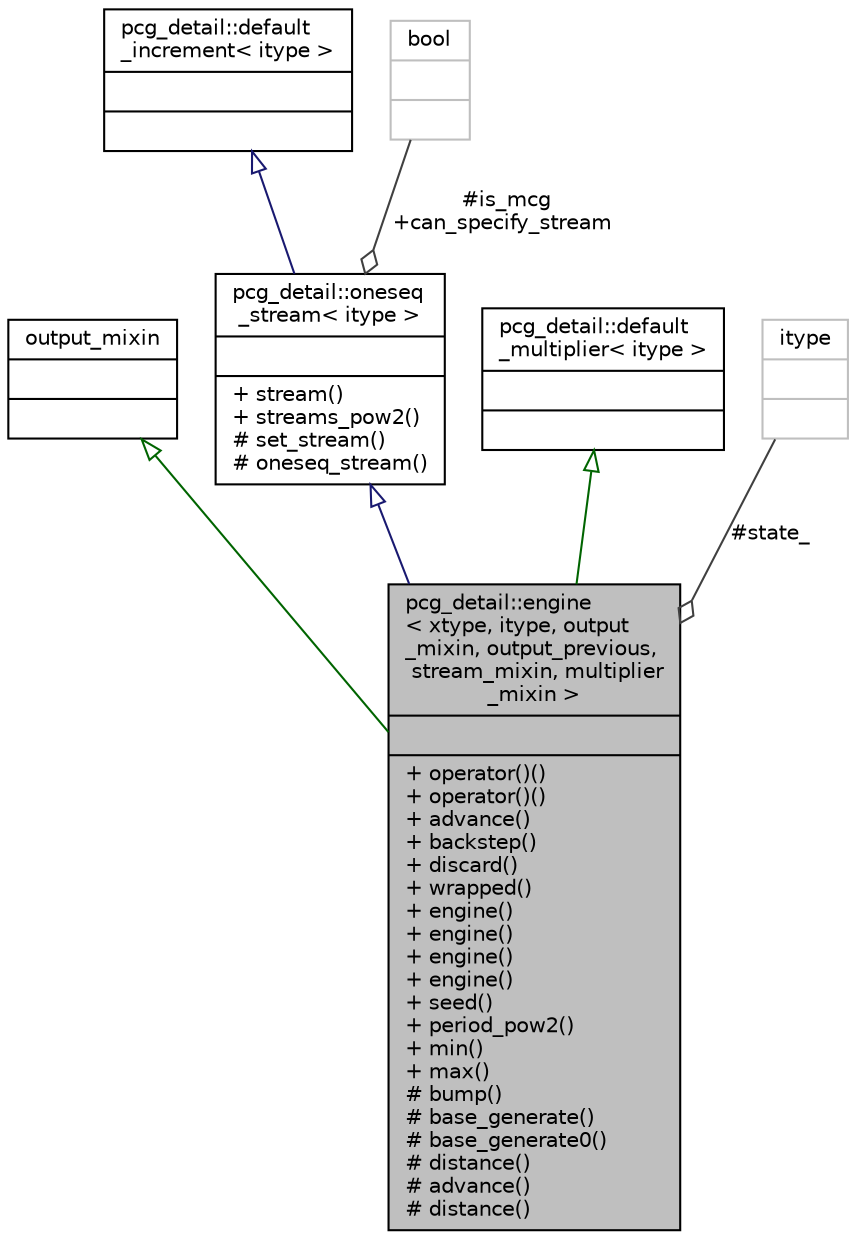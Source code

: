 digraph "pcg_detail::engine&lt; xtype, itype, output_mixin, output_previous, stream_mixin, multiplier_mixin &gt;"
{
 // LATEX_PDF_SIZE
  edge [fontname="Helvetica",fontsize="10",labelfontname="Helvetica",labelfontsize="10"];
  node [fontname="Helvetica",fontsize="10",shape=record];
  Node1 [label="{pcg_detail::engine\l\< xtype, itype, output\l_mixin, output_previous,\l stream_mixin, multiplier\l_mixin \>\n||+ operator()()\l+ operator()()\l+ advance()\l+ backstep()\l+ discard()\l+ wrapped()\l+ engine()\l+ engine()\l+ engine()\l+ engine()\l+ seed()\l+ period_pow2()\l+ min()\l+ max()\l# bump()\l# base_generate()\l# base_generate0()\l# distance()\l# advance()\l# distance()\l}",height=0.2,width=0.4,color="black", fillcolor="grey75", style="filled", fontcolor="black",tooltip=" "];
  Node2 -> Node1 [dir="back",color="darkgreen",fontsize="10",style="solid",arrowtail="onormal",fontname="Helvetica"];
  Node2 [label="{output_mixin\n||}",height=0.2,width=0.4,color="black", fillcolor="white", style="filled",URL="$classoutput__mixin.html",tooltip=" "];
  Node3 -> Node1 [dir="back",color="midnightblue",fontsize="10",style="solid",arrowtail="onormal",fontname="Helvetica"];
  Node3 [label="{pcg_detail::oneseq\l_stream\< itype \>\n||+ stream()\l+ streams_pow2()\l# set_stream()\l# oneseq_stream()\l}",height=0.2,width=0.4,color="black", fillcolor="white", style="filled",URL="$classpcg__detail_1_1oneseq__stream.html",tooltip=" "];
  Node4 -> Node3 [dir="back",color="midnightblue",fontsize="10",style="solid",arrowtail="onormal",fontname="Helvetica"];
  Node4 [label="{pcg_detail::default\l_increment\< itype \>\n||}",height=0.2,width=0.4,color="black", fillcolor="white", style="filled",URL="$structpcg__detail_1_1default__increment.html",tooltip=" "];
  Node5 -> Node3 [color="grey25",fontsize="10",style="solid",label=" #is_mcg\n+can_specify_stream" ,arrowhead="odiamond",fontname="Helvetica"];
  Node5 [label="{bool\n||}",height=0.2,width=0.4,color="grey75", fillcolor="white", style="filled",tooltip=" "];
  Node6 -> Node1 [dir="back",color="darkgreen",fontsize="10",style="solid",arrowtail="onormal",fontname="Helvetica"];
  Node6 [label="{pcg_detail::default\l_multiplier\< itype \>\n||}",height=0.2,width=0.4,color="black", fillcolor="white", style="filled",URL="$structpcg__detail_1_1default__multiplier.html",tooltip=" "];
  Node7 -> Node1 [color="grey25",fontsize="10",style="solid",label=" #state_" ,arrowhead="odiamond",fontname="Helvetica"];
  Node7 [label="{itype\n||}",height=0.2,width=0.4,color="grey75", fillcolor="white", style="filled",tooltip=" "];
}
